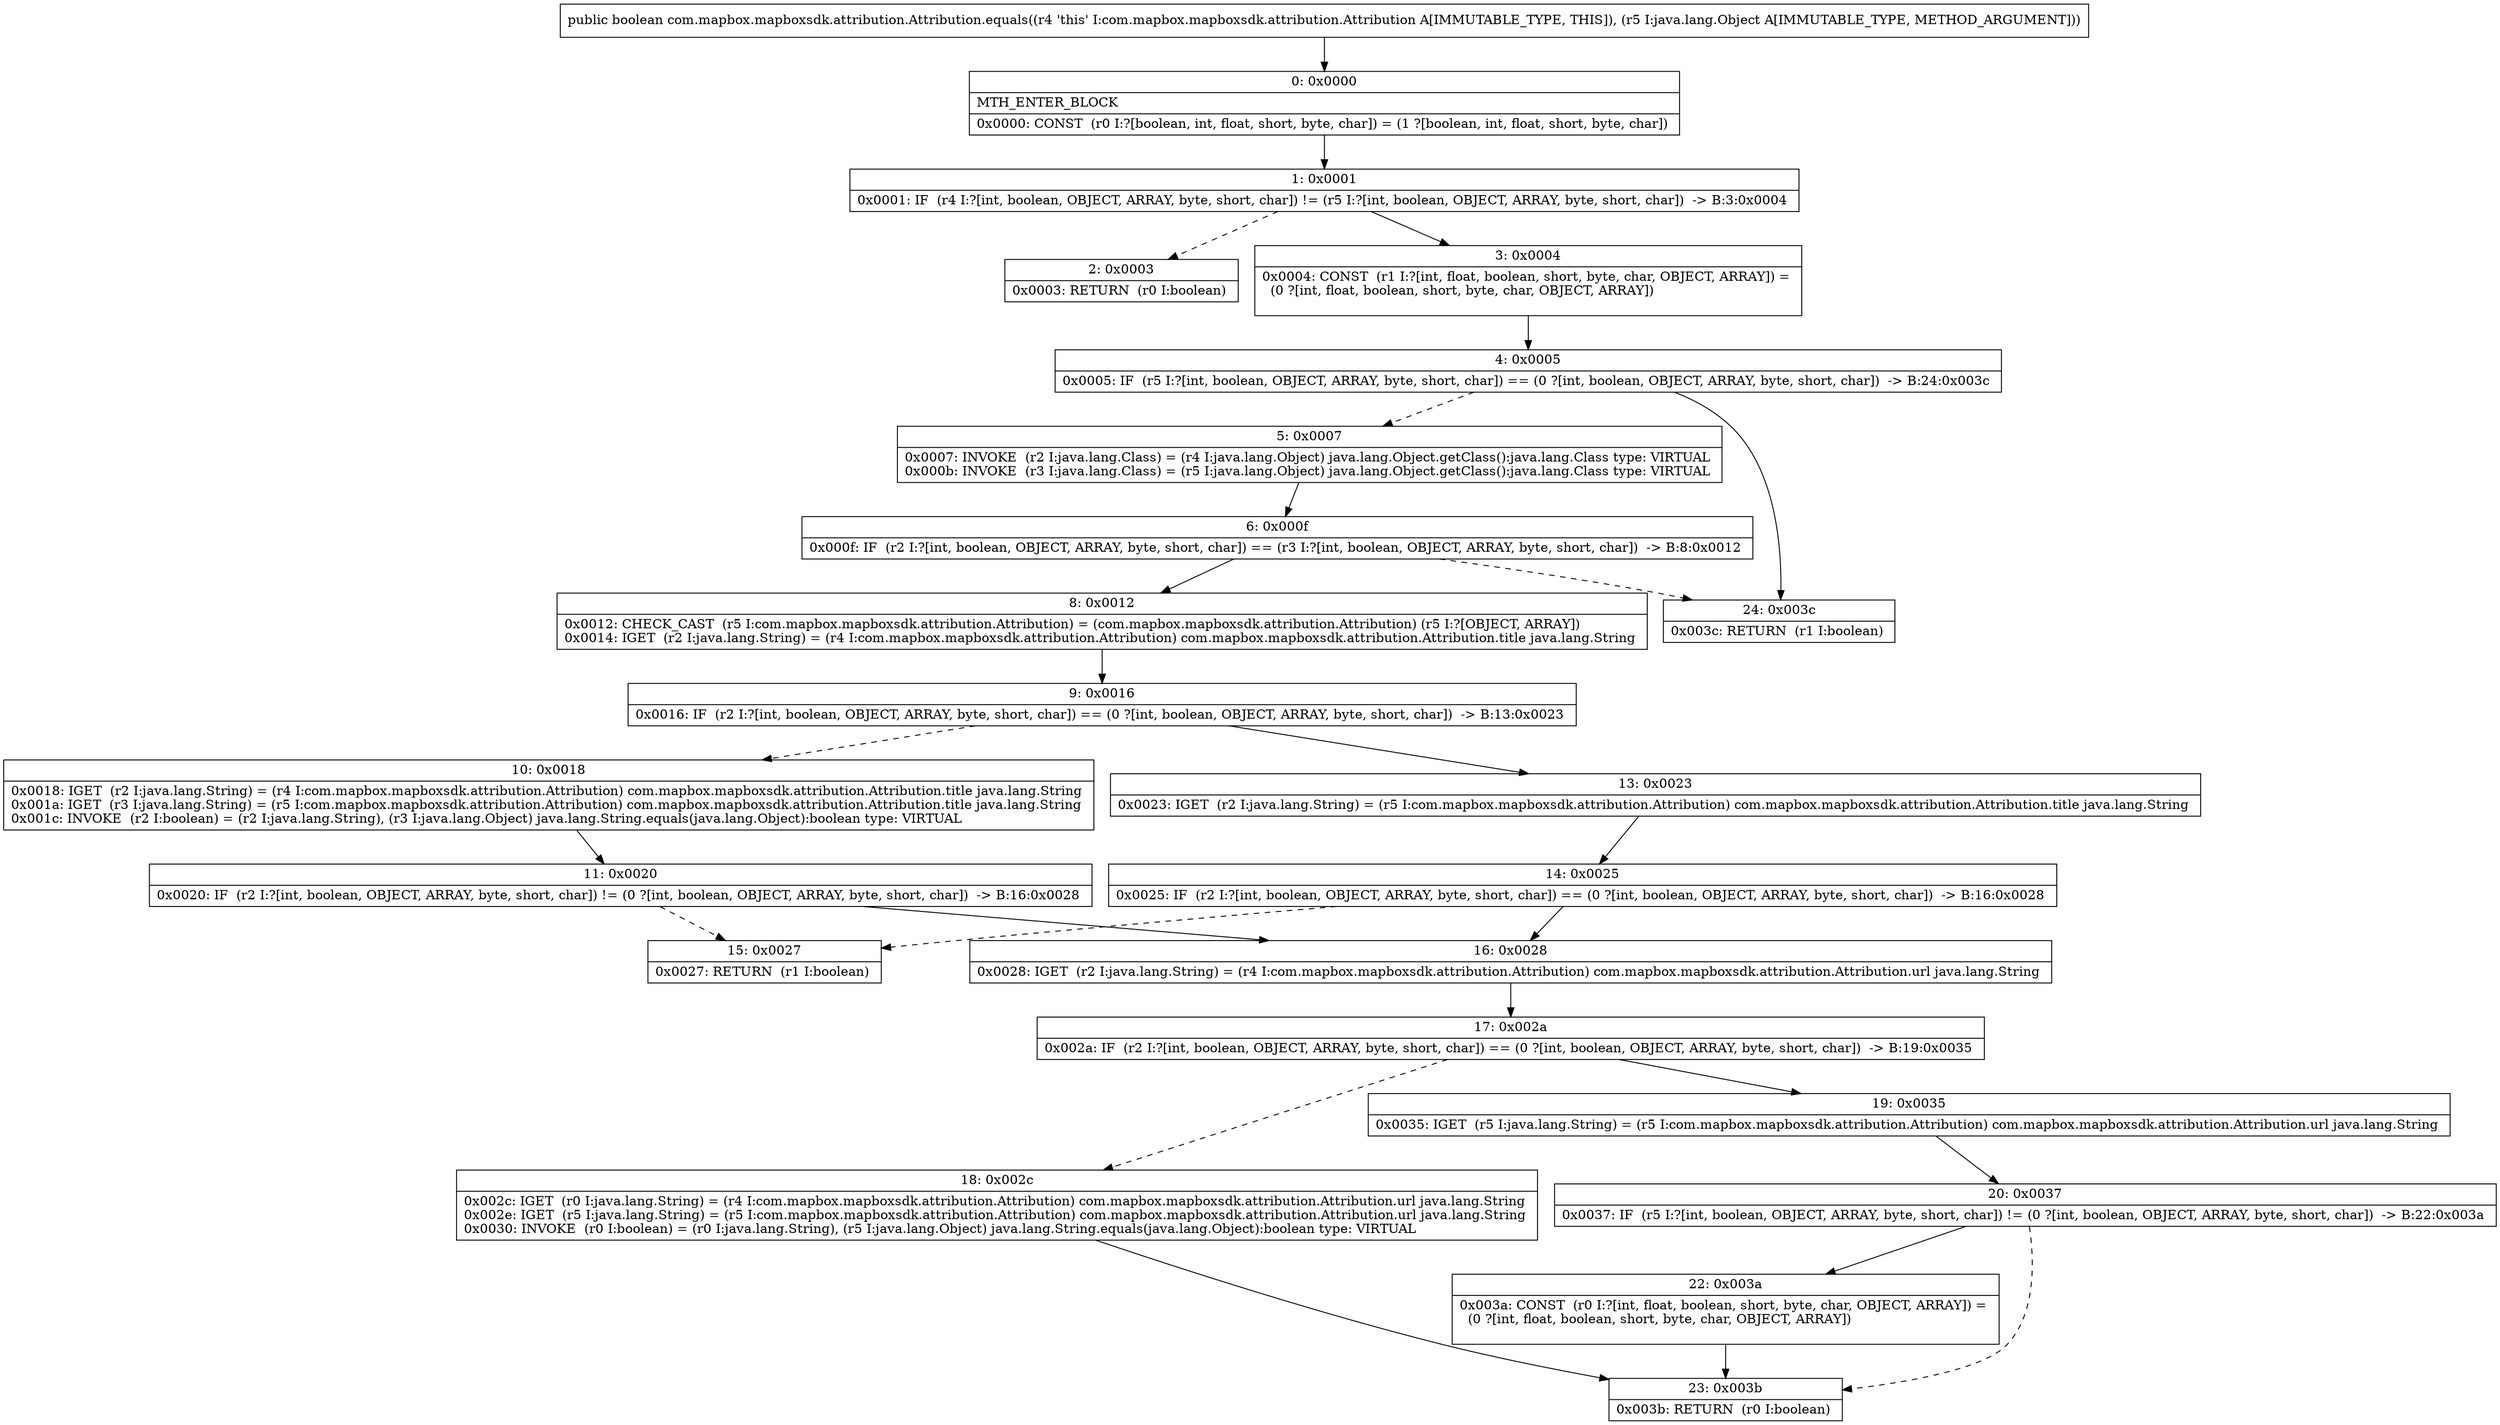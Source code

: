 digraph "CFG forcom.mapbox.mapboxsdk.attribution.Attribution.equals(Ljava\/lang\/Object;)Z" {
Node_0 [shape=record,label="{0\:\ 0x0000|MTH_ENTER_BLOCK\l|0x0000: CONST  (r0 I:?[boolean, int, float, short, byte, char]) = (1 ?[boolean, int, float, short, byte, char]) \l}"];
Node_1 [shape=record,label="{1\:\ 0x0001|0x0001: IF  (r4 I:?[int, boolean, OBJECT, ARRAY, byte, short, char]) != (r5 I:?[int, boolean, OBJECT, ARRAY, byte, short, char])  \-\> B:3:0x0004 \l}"];
Node_2 [shape=record,label="{2\:\ 0x0003|0x0003: RETURN  (r0 I:boolean) \l}"];
Node_3 [shape=record,label="{3\:\ 0x0004|0x0004: CONST  (r1 I:?[int, float, boolean, short, byte, char, OBJECT, ARRAY]) = \l  (0 ?[int, float, boolean, short, byte, char, OBJECT, ARRAY])\l \l}"];
Node_4 [shape=record,label="{4\:\ 0x0005|0x0005: IF  (r5 I:?[int, boolean, OBJECT, ARRAY, byte, short, char]) == (0 ?[int, boolean, OBJECT, ARRAY, byte, short, char])  \-\> B:24:0x003c \l}"];
Node_5 [shape=record,label="{5\:\ 0x0007|0x0007: INVOKE  (r2 I:java.lang.Class) = (r4 I:java.lang.Object) java.lang.Object.getClass():java.lang.Class type: VIRTUAL \l0x000b: INVOKE  (r3 I:java.lang.Class) = (r5 I:java.lang.Object) java.lang.Object.getClass():java.lang.Class type: VIRTUAL \l}"];
Node_6 [shape=record,label="{6\:\ 0x000f|0x000f: IF  (r2 I:?[int, boolean, OBJECT, ARRAY, byte, short, char]) == (r3 I:?[int, boolean, OBJECT, ARRAY, byte, short, char])  \-\> B:8:0x0012 \l}"];
Node_8 [shape=record,label="{8\:\ 0x0012|0x0012: CHECK_CAST  (r5 I:com.mapbox.mapboxsdk.attribution.Attribution) = (com.mapbox.mapboxsdk.attribution.Attribution) (r5 I:?[OBJECT, ARRAY]) \l0x0014: IGET  (r2 I:java.lang.String) = (r4 I:com.mapbox.mapboxsdk.attribution.Attribution) com.mapbox.mapboxsdk.attribution.Attribution.title java.lang.String \l}"];
Node_9 [shape=record,label="{9\:\ 0x0016|0x0016: IF  (r2 I:?[int, boolean, OBJECT, ARRAY, byte, short, char]) == (0 ?[int, boolean, OBJECT, ARRAY, byte, short, char])  \-\> B:13:0x0023 \l}"];
Node_10 [shape=record,label="{10\:\ 0x0018|0x0018: IGET  (r2 I:java.lang.String) = (r4 I:com.mapbox.mapboxsdk.attribution.Attribution) com.mapbox.mapboxsdk.attribution.Attribution.title java.lang.String \l0x001a: IGET  (r3 I:java.lang.String) = (r5 I:com.mapbox.mapboxsdk.attribution.Attribution) com.mapbox.mapboxsdk.attribution.Attribution.title java.lang.String \l0x001c: INVOKE  (r2 I:boolean) = (r2 I:java.lang.String), (r3 I:java.lang.Object) java.lang.String.equals(java.lang.Object):boolean type: VIRTUAL \l}"];
Node_11 [shape=record,label="{11\:\ 0x0020|0x0020: IF  (r2 I:?[int, boolean, OBJECT, ARRAY, byte, short, char]) != (0 ?[int, boolean, OBJECT, ARRAY, byte, short, char])  \-\> B:16:0x0028 \l}"];
Node_13 [shape=record,label="{13\:\ 0x0023|0x0023: IGET  (r2 I:java.lang.String) = (r5 I:com.mapbox.mapboxsdk.attribution.Attribution) com.mapbox.mapboxsdk.attribution.Attribution.title java.lang.String \l}"];
Node_14 [shape=record,label="{14\:\ 0x0025|0x0025: IF  (r2 I:?[int, boolean, OBJECT, ARRAY, byte, short, char]) == (0 ?[int, boolean, OBJECT, ARRAY, byte, short, char])  \-\> B:16:0x0028 \l}"];
Node_15 [shape=record,label="{15\:\ 0x0027|0x0027: RETURN  (r1 I:boolean) \l}"];
Node_16 [shape=record,label="{16\:\ 0x0028|0x0028: IGET  (r2 I:java.lang.String) = (r4 I:com.mapbox.mapboxsdk.attribution.Attribution) com.mapbox.mapboxsdk.attribution.Attribution.url java.lang.String \l}"];
Node_17 [shape=record,label="{17\:\ 0x002a|0x002a: IF  (r2 I:?[int, boolean, OBJECT, ARRAY, byte, short, char]) == (0 ?[int, boolean, OBJECT, ARRAY, byte, short, char])  \-\> B:19:0x0035 \l}"];
Node_18 [shape=record,label="{18\:\ 0x002c|0x002c: IGET  (r0 I:java.lang.String) = (r4 I:com.mapbox.mapboxsdk.attribution.Attribution) com.mapbox.mapboxsdk.attribution.Attribution.url java.lang.String \l0x002e: IGET  (r5 I:java.lang.String) = (r5 I:com.mapbox.mapboxsdk.attribution.Attribution) com.mapbox.mapboxsdk.attribution.Attribution.url java.lang.String \l0x0030: INVOKE  (r0 I:boolean) = (r0 I:java.lang.String), (r5 I:java.lang.Object) java.lang.String.equals(java.lang.Object):boolean type: VIRTUAL \l}"];
Node_19 [shape=record,label="{19\:\ 0x0035|0x0035: IGET  (r5 I:java.lang.String) = (r5 I:com.mapbox.mapboxsdk.attribution.Attribution) com.mapbox.mapboxsdk.attribution.Attribution.url java.lang.String \l}"];
Node_20 [shape=record,label="{20\:\ 0x0037|0x0037: IF  (r5 I:?[int, boolean, OBJECT, ARRAY, byte, short, char]) != (0 ?[int, boolean, OBJECT, ARRAY, byte, short, char])  \-\> B:22:0x003a \l}"];
Node_22 [shape=record,label="{22\:\ 0x003a|0x003a: CONST  (r0 I:?[int, float, boolean, short, byte, char, OBJECT, ARRAY]) = \l  (0 ?[int, float, boolean, short, byte, char, OBJECT, ARRAY])\l \l}"];
Node_23 [shape=record,label="{23\:\ 0x003b|0x003b: RETURN  (r0 I:boolean) \l}"];
Node_24 [shape=record,label="{24\:\ 0x003c|0x003c: RETURN  (r1 I:boolean) \l}"];
MethodNode[shape=record,label="{public boolean com.mapbox.mapboxsdk.attribution.Attribution.equals((r4 'this' I:com.mapbox.mapboxsdk.attribution.Attribution A[IMMUTABLE_TYPE, THIS]), (r5 I:java.lang.Object A[IMMUTABLE_TYPE, METHOD_ARGUMENT])) }"];
MethodNode -> Node_0;
Node_0 -> Node_1;
Node_1 -> Node_2[style=dashed];
Node_1 -> Node_3;
Node_3 -> Node_4;
Node_4 -> Node_5[style=dashed];
Node_4 -> Node_24;
Node_5 -> Node_6;
Node_6 -> Node_8;
Node_6 -> Node_24[style=dashed];
Node_8 -> Node_9;
Node_9 -> Node_10[style=dashed];
Node_9 -> Node_13;
Node_10 -> Node_11;
Node_11 -> Node_16;
Node_11 -> Node_15[style=dashed];
Node_13 -> Node_14;
Node_14 -> Node_15[style=dashed];
Node_14 -> Node_16;
Node_16 -> Node_17;
Node_17 -> Node_18[style=dashed];
Node_17 -> Node_19;
Node_18 -> Node_23;
Node_19 -> Node_20;
Node_20 -> Node_22;
Node_20 -> Node_23[style=dashed];
Node_22 -> Node_23;
}

